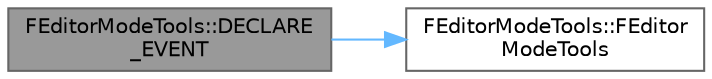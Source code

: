 digraph "FEditorModeTools::DECLARE_EVENT"
{
 // INTERACTIVE_SVG=YES
 // LATEX_PDF_SIZE
  bgcolor="transparent";
  edge [fontname=Helvetica,fontsize=10,labelfontname=Helvetica,labelfontsize=10];
  node [fontname=Helvetica,fontsize=10,shape=box,height=0.2,width=0.4];
  rankdir="LR";
  Node1 [id="Node000001",label="FEditorModeTools::DECLARE\l_EVENT",height=0.2,width=0.4,color="gray40", fillcolor="grey60", style="filled", fontcolor="black",tooltip="Delegate type for triggering when a mode Editing Disallowed changed."];
  Node1 -> Node2 [id="edge1_Node000001_Node000002",color="steelblue1",style="solid",tooltip=" "];
  Node2 [id="Node000002",label="FEditorModeTools::FEditor\lModeTools",height=0.2,width=0.4,color="grey40", fillcolor="white", style="filled",URL="$d4/d06/classFEditorModeTools.html#a704f7cdb3fcc49a47a208d18bb071c5f",tooltip=" "];
}
